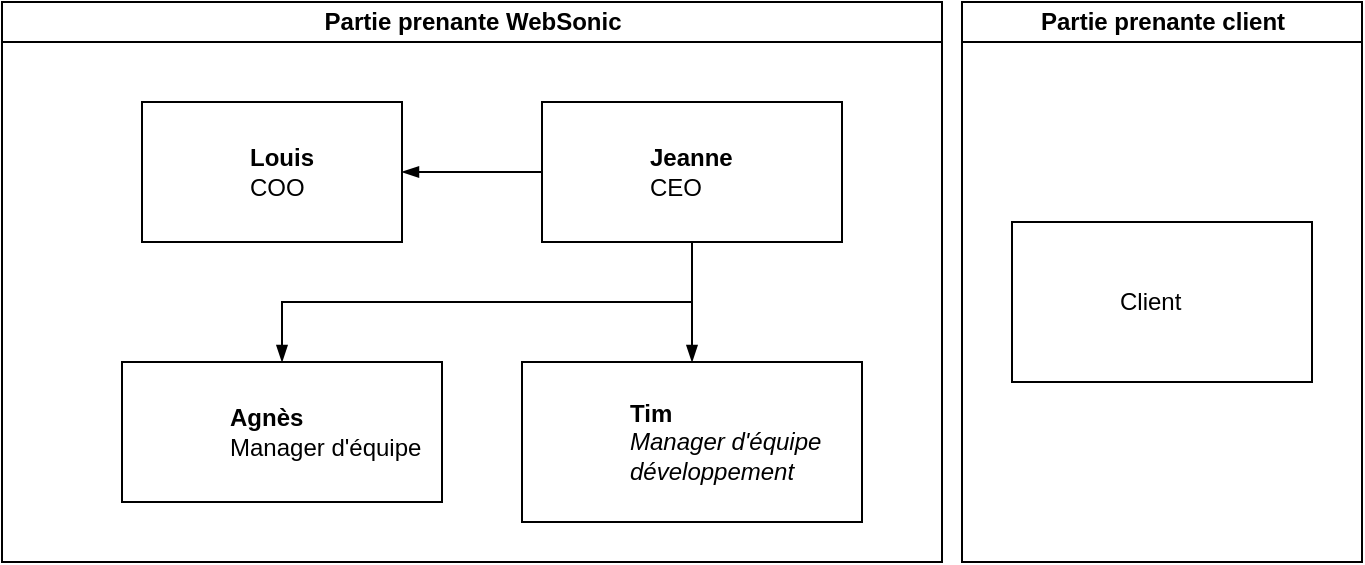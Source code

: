 <mxfile version="22.0.6" type="github">
  <diagram id="prtHgNgQTEPvFCAcTncT" name="Page-1">
    <mxGraphModel dx="819" dy="415" grid="1" gridSize="10" guides="1" tooltips="1" connect="1" arrows="1" fold="1" page="1" pageScale="1" pageWidth="827" pageHeight="1169" math="0" shadow="0">
      <root>
        <mxCell id="0" />
        <mxCell id="1" parent="0" />
        <mxCell id="dNxyNK7c78bLwvsdeMH5-11" value="Partie prenante WebSonic" style="swimlane;html=1;startSize=20;horizontal=1;containerType=tree;glass=0;" parent="1" vertex="1">
          <mxGeometry x="40" y="80" width="470" height="280" as="geometry" />
        </mxCell>
        <UserObject label="&lt;div&gt;Jeanne&lt;i&gt;&lt;br&gt;&lt;/i&gt;&lt;/div&gt;&lt;div&gt;&lt;span style=&quot;font-weight: normal;&quot;&gt;CEO&lt;/span&gt;&lt;/div&gt;" name="Tessa Miller" position="CFO" location="Office 1" email="me@example.com" placeholders="1" id="dNxyNK7c78bLwvsdeMH5-12">
          <mxCell style="label;image=https://cdn3.iconfinder.com/data/icons/user-avatars-1/512/users-3-128.png;whiteSpace=wrap;html=1;rounded=0;glass=0;treeMoving=1;treeFolding=1;" parent="dNxyNK7c78bLwvsdeMH5-11" vertex="1">
            <mxGeometry x="270" y="50" width="150" height="70" as="geometry" />
          </mxCell>
        </UserObject>
        <mxCell id="dNxyNK7c78bLwvsdeMH5-15" value="" style="endArrow=blockThin;endFill=1;fontSize=11;edgeStyle=elbowEdgeStyle;elbow=vertical;rounded=0;" parent="dNxyNK7c78bLwvsdeMH5-11" source="dNxyNK7c78bLwvsdeMH5-12" target="dNxyNK7c78bLwvsdeMH5-16" edge="1">
          <mxGeometry relative="1" as="geometry" />
        </mxCell>
        <UserObject label="Tim&lt;br&gt;&lt;span style=&quot;font-weight: normal;&quot;&gt;&lt;i&gt;Manager d&#39;équipe développement&lt;/i&gt;&lt;/span&gt;" name="Evan Valet" position="HR Director" location="Office 4" email="me@example.com" placeholders="1" link="https://www.draw.io" id="dNxyNK7c78bLwvsdeMH5-16">
          <mxCell style="label;image=https://cdn3.iconfinder.com/data/icons/user-avatars-1/512/users-9-2-128.png;whiteSpace=wrap;html=1;rounded=0;glass=0;treeFolding=1;treeMoving=1;" parent="dNxyNK7c78bLwvsdeMH5-11" vertex="1">
            <mxGeometry x="260" y="180" width="170" height="80" as="geometry" />
          </mxCell>
        </UserObject>
        <mxCell id="58Aht1k1cV0e86PYkxsl-1" value="" style="endArrow=blockThin;endFill=1;fontSize=11;elbow=vertical;rounded=0;exitX=0;exitY=0.5;exitDx=0;exitDy=0;" edge="1" parent="dNxyNK7c78bLwvsdeMH5-11" source="dNxyNK7c78bLwvsdeMH5-12">
          <mxGeometry relative="1" as="geometry">
            <mxPoint x="300" y="55" as="sourcePoint" />
            <mxPoint x="200" y="85" as="targetPoint" />
          </mxGeometry>
        </mxCell>
        <UserObject label="&lt;div&gt;Louis&lt;/div&gt;&lt;div&gt;&lt;span style=&quot;font-weight: normal;&quot;&gt;COO&lt;/span&gt;&lt;br&gt;&lt;/div&gt;" name="Edward Morrison" position="Brand Manager" location="Office 2" email="me@example.com" placeholders="1" link="https://www.draw.io" id="58Aht1k1cV0e86PYkxsl-4">
          <mxCell style="label;image=https://cdn3.iconfinder.com/data/icons/user-avatars-1/512/users-10-3-128.png;whiteSpace=wrap;html=1;rounded=0;glass=0;treeFolding=1;treeMoving=1;" vertex="1" parent="dNxyNK7c78bLwvsdeMH5-11">
            <mxGeometry x="70" y="50" width="130" height="70" as="geometry" />
          </mxCell>
        </UserObject>
        <UserObject label="&lt;div&gt;Agnès&lt;i&gt;&lt;br&gt;&lt;/i&gt;&lt;/div&gt;&lt;div&gt;&lt;span style=&quot;font-weight: normal;&quot;&gt;Manager d&#39;équipe&lt;/span&gt;&lt;i&gt;&lt;br&gt;&lt;/i&gt;&lt;/div&gt;" name="Tessa Miller" position="CFO" location="Office 1" email="me@example.com" placeholders="1" id="58Aht1k1cV0e86PYkxsl-5">
          <mxCell style="label;image=https://cdn3.iconfinder.com/data/icons/user-avatars-1/512/users-3-128.png;whiteSpace=wrap;html=1;rounded=0;glass=0;treeMoving=1;treeFolding=1;" vertex="1" parent="dNxyNK7c78bLwvsdeMH5-11">
            <mxGeometry x="60" y="180" width="160" height="70" as="geometry" />
          </mxCell>
        </UserObject>
        <mxCell id="58Aht1k1cV0e86PYkxsl-6" value="" style="endArrow=blockThin;endFill=1;fontSize=11;edgeStyle=elbowEdgeStyle;elbow=vertical;rounded=0;entryX=0.5;entryY=0;entryDx=0;entryDy=0;exitX=0.5;exitY=1;exitDx=0;exitDy=0;" edge="1" parent="dNxyNK7c78bLwvsdeMH5-11" source="dNxyNK7c78bLwvsdeMH5-12" target="58Aht1k1cV0e86PYkxsl-5">
          <mxGeometry relative="1" as="geometry">
            <mxPoint x="345" y="130" as="sourcePoint" />
            <mxPoint x="575" y="190" as="targetPoint" />
          </mxGeometry>
        </mxCell>
        <mxCell id="58Aht1k1cV0e86PYkxsl-7" value="Partie prenante client" style="swimlane;html=1;startSize=20;horizontal=1;containerType=tree;glass=0;" vertex="1" parent="1">
          <mxGeometry x="520" y="80" width="200" height="280" as="geometry" />
        </mxCell>
        <UserObject label="&lt;span style=&quot;font-weight: normal;&quot;&gt;Client &lt;/span&gt;" name="Alison Donovan" position="System Admin" location="Office 3" email="me@example.com" placeholders="1" link="https://www.draw.io" id="dNxyNK7c78bLwvsdeMH5-18">
          <mxCell style="label;image=https://cdn3.iconfinder.com/data/icons/user-avatars-1/512/users-2-128.png;whiteSpace=wrap;html=1;rounded=0;glass=0;" parent="58Aht1k1cV0e86PYkxsl-7" vertex="1">
            <mxGeometry x="25" y="110" width="150" height="80" as="geometry" />
          </mxCell>
        </UserObject>
      </root>
    </mxGraphModel>
  </diagram>
</mxfile>
